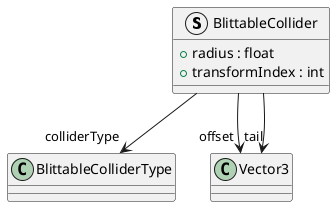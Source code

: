 @startuml
struct BlittableCollider {
    + radius : float
    + transformIndex : int
}
BlittableCollider --> "colliderType" BlittableColliderType
BlittableCollider --> "offset" Vector3
BlittableCollider --> "tail" Vector3
@enduml
